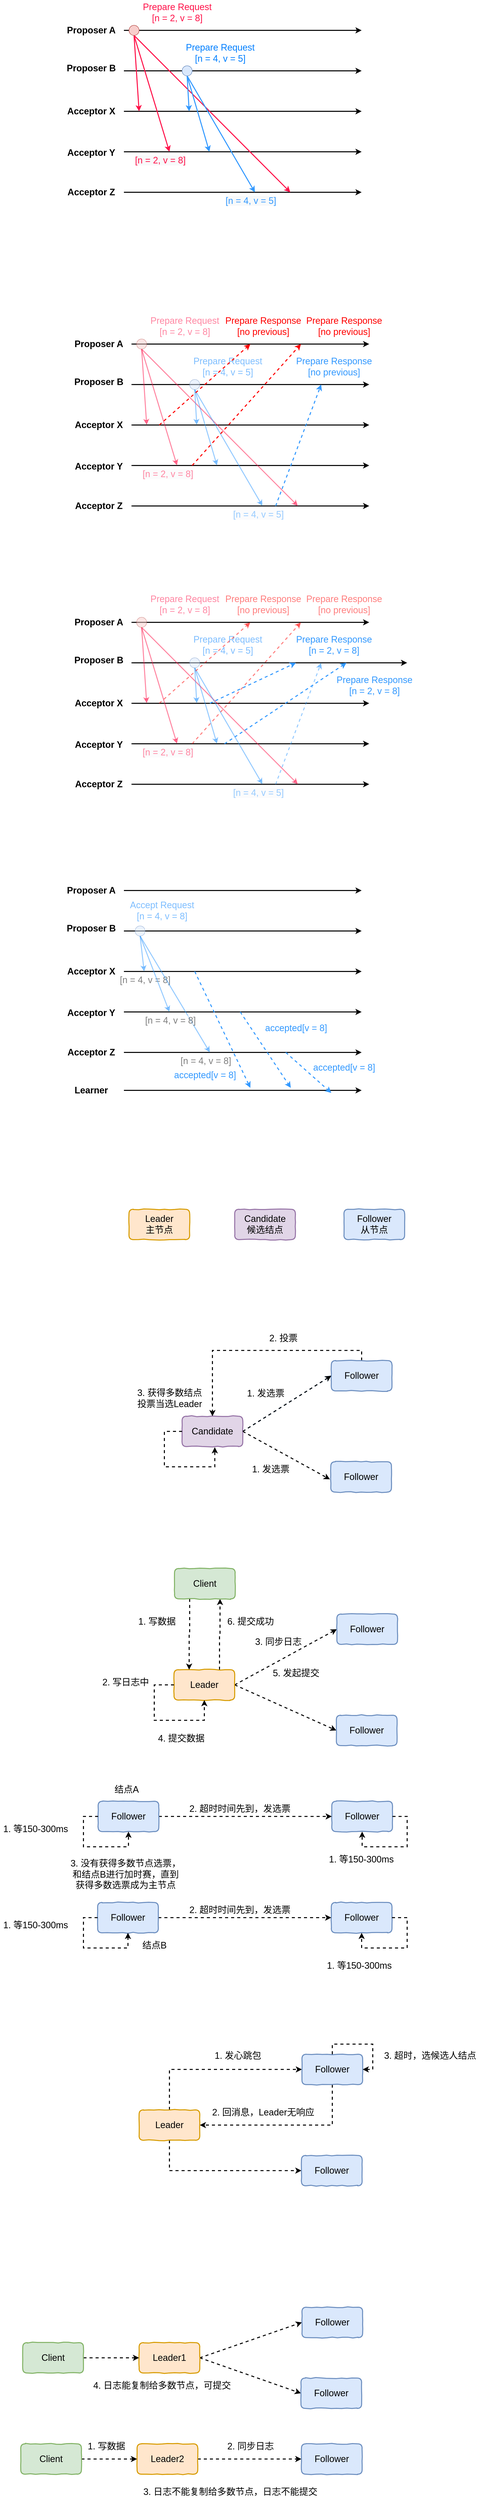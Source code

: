 <mxfile version="13.0.3" type="device"><diagram id="jD6zkDNF2aJiNdBMxsLz" name="一致性算法"><mxGraphModel dx="1822" dy="822" grid="1" gridSize="10" guides="1" tooltips="1" connect="1" arrows="1" fold="1" page="0" pageScale="1" pageWidth="827" pageHeight="1169" math="0" shadow="0"><root><mxCell id="0"/><mxCell id="1" parent="0"/><mxCell id="zZqukmYJTtCbTdd8kugL-83" value="&lt;!--StartFragment--&gt;&lt;span style=&quot;font-family: Helvetica; font-size: 18px; font-style: normal; font-variant-ligatures: normal; font-variant-caps: normal; font-weight: 400; letter-spacing: normal; orphans: 2; text-align: center; text-indent: 0px; text-transform: none; widows: 2; word-spacing: 0px; -webkit-text-stroke-width: 0px; background-color: rgb(255, 255, 255); text-decoration-style: initial; text-decoration-color: initial; float: none; display: inline !important;&quot;&gt;[n = 4, v = 8]&lt;/span&gt;&lt;!--EndFragment--&gt;" style="text;whiteSpace=wrap;html=1;fontSize=18;fontColor=#000000;opacity=50;textOpacity=50;" vertex="1" parent="1"><mxGeometry x="190" y="2140" width="130" height="40" as="geometry"/></mxCell><mxCell id="UbhndiYdimcDdmyO__PA-2" value="" style="endArrow=classic;html=1;strokeWidth=2;" edge="1" parent="1"><mxGeometry width="50" height="50" relative="1" as="geometry"><mxPoint x="200" y="280" as="sourcePoint"/><mxPoint x="670" y="280" as="targetPoint"/></mxGeometry></mxCell><mxCell id="UbhndiYdimcDdmyO__PA-3" value="" style="endArrow=classic;html=1;strokeWidth=2;" edge="1" parent="1"><mxGeometry width="50" height="50" relative="1" as="geometry"><mxPoint x="200" y="360" as="sourcePoint"/><mxPoint x="670" y="360" as="targetPoint"/></mxGeometry></mxCell><mxCell id="UbhndiYdimcDdmyO__PA-4" value="" style="endArrow=classic;html=1;strokeWidth=2;" edge="1" parent="1"><mxGeometry width="50" height="50" relative="1" as="geometry"><mxPoint x="200" y="440" as="sourcePoint"/><mxPoint x="670" y="440" as="targetPoint"/></mxGeometry></mxCell><mxCell id="UbhndiYdimcDdmyO__PA-5" value="" style="endArrow=classic;html=1;strokeWidth=2;" edge="1" parent="1"><mxGeometry width="50" height="50" relative="1" as="geometry"><mxPoint x="200" y="520" as="sourcePoint"/><mxPoint x="670" y="520" as="targetPoint"/></mxGeometry></mxCell><mxCell id="UbhndiYdimcDdmyO__PA-6" value="" style="endArrow=classic;html=1;strokeWidth=2;" edge="1" parent="1"><mxGeometry width="50" height="50" relative="1" as="geometry"><mxPoint x="200" y="600" as="sourcePoint"/><mxPoint x="670" y="600" as="targetPoint"/></mxGeometry></mxCell><mxCell id="UbhndiYdimcDdmyO__PA-7" value="Proposer A" style="text;html=1;align=center;verticalAlign=middle;resizable=0;points=[];autosize=1;fontStyle=1;fontSize=18;" vertex="1" parent="1"><mxGeometry x="80" y="265" width="110" height="30" as="geometry"/></mxCell><mxCell id="UbhndiYdimcDdmyO__PA-8" value="Proposer B" style="text;html=1;align=center;verticalAlign=middle;resizable=0;points=[];autosize=1;fontStyle=1;fontSize=18;" vertex="1" parent="1"><mxGeometry x="80" y="340" width="110" height="30" as="geometry"/></mxCell><mxCell id="UbhndiYdimcDdmyO__PA-9" value="Acceptor X" style="text;html=1;align=center;verticalAlign=middle;resizable=0;points=[];autosize=1;fontStyle=1;fontSize=18;" vertex="1" parent="1"><mxGeometry x="80" y="425" width="110" height="30" as="geometry"/></mxCell><mxCell id="UbhndiYdimcDdmyO__PA-11" value="Acceptor Y" style="text;html=1;align=center;verticalAlign=middle;resizable=0;points=[];autosize=1;fontStyle=1;fontSize=18;" vertex="1" parent="1"><mxGeometry x="80" y="507" width="110" height="30" as="geometry"/></mxCell><mxCell id="UbhndiYdimcDdmyO__PA-12" value="Acceptor Z" style="text;html=1;align=center;verticalAlign=middle;resizable=0;points=[];autosize=1;fontStyle=1;fontSize=18;" vertex="1" parent="1"><mxGeometry x="80" y="585" width="110" height="30" as="geometry"/></mxCell><mxCell id="UbhndiYdimcDdmyO__PA-20" style="rounded=0;orthogonalLoop=1;jettySize=auto;html=1;exitX=0.5;exitY=1;exitDx=0;exitDy=0;strokeWidth=2;fontSize=18;strokeColor=#FF1249;" edge="1" parent="1" source="UbhndiYdimcDdmyO__PA-14"><mxGeometry relative="1" as="geometry"><mxPoint x="230" y="440.0" as="targetPoint"/></mxGeometry></mxCell><mxCell id="UbhndiYdimcDdmyO__PA-21" style="edgeStyle=none;rounded=0;orthogonalLoop=1;jettySize=auto;html=1;exitX=0.5;exitY=1;exitDx=0;exitDy=0;strokeWidth=2;fontSize=18;strokeColor=#FF1249;" edge="1" parent="1" source="UbhndiYdimcDdmyO__PA-14"><mxGeometry relative="1" as="geometry"><mxPoint x="290" y="520" as="targetPoint"/></mxGeometry></mxCell><mxCell id="UbhndiYdimcDdmyO__PA-22" style="edgeStyle=none;rounded=0;orthogonalLoop=1;jettySize=auto;html=1;exitX=0.5;exitY=1;exitDx=0;exitDy=0;strokeWidth=2;fontSize=18;strokeColor=#FF1249;entryX=1;entryY=0;entryDx=0;entryDy=0;" edge="1" parent="1" source="UbhndiYdimcDdmyO__PA-14" target="UbhndiYdimcDdmyO__PA-33"><mxGeometry relative="1" as="geometry"><mxPoint x="580" y="600" as="targetPoint"/></mxGeometry></mxCell><mxCell id="UbhndiYdimcDdmyO__PA-14" value="" style="ellipse;whiteSpace=wrap;html=1;aspect=fixed;fontSize=18;fillColor=#f8cecc;strokeColor=#b85450;" vertex="1" parent="1"><mxGeometry x="210" y="270" width="20" height="20" as="geometry"/></mxCell><mxCell id="UbhndiYdimcDdmyO__PA-26" style="edgeStyle=none;rounded=0;orthogonalLoop=1;jettySize=auto;html=1;exitX=0.5;exitY=1;exitDx=0;exitDy=0;strokeWidth=2;fontSize=18;strokeColor=#3399FF;" edge="1" parent="1" source="UbhndiYdimcDdmyO__PA-16"><mxGeometry relative="1" as="geometry"><mxPoint x="329" y="440.0" as="targetPoint"/></mxGeometry></mxCell><mxCell id="UbhndiYdimcDdmyO__PA-27" style="edgeStyle=none;rounded=0;orthogonalLoop=1;jettySize=auto;html=1;exitX=0.5;exitY=1;exitDx=0;exitDy=0;strokeWidth=2;fontSize=18;strokeColor=#3399FF;" edge="1" parent="1" source="UbhndiYdimcDdmyO__PA-16"><mxGeometry relative="1" as="geometry"><mxPoint x="369" y="520" as="targetPoint"/></mxGeometry></mxCell><mxCell id="UbhndiYdimcDdmyO__PA-31" style="edgeStyle=none;rounded=0;orthogonalLoop=1;jettySize=auto;html=1;exitX=0.5;exitY=1;exitDx=0;exitDy=0;strokeWidth=2;fontSize=18;strokeColor=#3399FF;" edge="1" parent="1" source="UbhndiYdimcDdmyO__PA-16"><mxGeometry relative="1" as="geometry"><mxPoint x="459" y="600" as="targetPoint"/></mxGeometry></mxCell><mxCell id="UbhndiYdimcDdmyO__PA-16" value="" style="ellipse;whiteSpace=wrap;html=1;aspect=fixed;fontSize=18;fillColor=#dae8fc;strokeColor=#6c8ebf;" vertex="1" parent="1"><mxGeometry x="315" y="350" width="20" height="20" as="geometry"/></mxCell><mxCell id="UbhndiYdimcDdmyO__PA-24" value="Prepare Request&lt;br&gt;[n = 2, v = 8]" style="text;html=1;align=center;verticalAlign=middle;resizable=0;points=[];autosize=1;fontSize=18;fontColor=#FF1249;" vertex="1" parent="1"><mxGeometry x="230" y="220" width="150" height="50" as="geometry"/></mxCell><mxCell id="UbhndiYdimcDdmyO__PA-25" value="Prepare Request&lt;br&gt;[n = 4, v = 5]" style="text;html=1;align=center;verticalAlign=middle;resizable=0;points=[];autosize=1;fontSize=18;fontColor=#007FFF;" vertex="1" parent="1"><mxGeometry x="315" y="300" width="150" height="50" as="geometry"/></mxCell><mxCell id="UbhndiYdimcDdmyO__PA-32" value="&lt;!--StartFragment--&gt;&lt;span style=&quot;font-family: Helvetica; font-size: 18px; font-style: normal; font-variant-ligatures: normal; font-variant-caps: normal; font-weight: 400; letter-spacing: normal; orphans: 2; text-align: center; text-indent: 0px; text-transform: none; widows: 2; word-spacing: 0px; -webkit-text-stroke-width: 0px; background-color: rgb(248, 249, 250); text-decoration-style: initial; text-decoration-color: initial; float: none; display: inline !important;&quot;&gt;[n = 2, v = 8]&lt;/span&gt;&lt;!--EndFragment--&gt;" style="text;whiteSpace=wrap;html=1;fontSize=18;fontColor=#FF1249;" vertex="1" parent="1"><mxGeometry x="220" y="520" width="130" height="40" as="geometry"/></mxCell><mxCell id="UbhndiYdimcDdmyO__PA-33" value="&lt;!--StartFragment--&gt;&lt;span style=&quot;font-family: Helvetica; font-size: 18px; font-style: normal; font-variant-ligatures: normal; font-variant-caps: normal; font-weight: 400; letter-spacing: normal; orphans: 2; text-align: center; text-indent: 0px; text-transform: none; widows: 2; word-spacing: 0px; -webkit-text-stroke-width: 0px; background-color: rgb(248, 249, 250); text-decoration-style: initial; text-decoration-color: initial; float: none; display: inline !important;&quot;&gt;[n = 4, v = 5]&lt;/span&gt;&lt;!--EndFragment--&gt;" style="text;whiteSpace=wrap;html=1;fontSize=18;fontColor=#3399FF;" vertex="1" parent="1"><mxGeometry x="399" y="600" width="130" height="40" as="geometry"/></mxCell><mxCell id="zZqukmYJTtCbTdd8kugL-1" value="" style="endArrow=classic;html=1;strokeWidth=2;" edge="1" parent="1"><mxGeometry width="50" height="50" relative="1" as="geometry"><mxPoint x="215" y="900" as="sourcePoint"/><mxPoint x="685" y="900" as="targetPoint"/></mxGeometry></mxCell><mxCell id="zZqukmYJTtCbTdd8kugL-2" value="" style="endArrow=classic;html=1;strokeWidth=2;" edge="1" parent="1"><mxGeometry width="50" height="50" relative="1" as="geometry"><mxPoint x="215" y="980" as="sourcePoint"/><mxPoint x="685" y="980" as="targetPoint"/></mxGeometry></mxCell><mxCell id="zZqukmYJTtCbTdd8kugL-3" value="" style="endArrow=classic;html=1;strokeWidth=2;" edge="1" parent="1"><mxGeometry width="50" height="50" relative="1" as="geometry"><mxPoint x="215" y="1060" as="sourcePoint"/><mxPoint x="685" y="1060" as="targetPoint"/></mxGeometry></mxCell><mxCell id="zZqukmYJTtCbTdd8kugL-4" value="" style="endArrow=classic;html=1;strokeWidth=2;" edge="1" parent="1"><mxGeometry width="50" height="50" relative="1" as="geometry"><mxPoint x="215" y="1140" as="sourcePoint"/><mxPoint x="685" y="1140" as="targetPoint"/></mxGeometry></mxCell><mxCell id="zZqukmYJTtCbTdd8kugL-5" value="" style="endArrow=classic;html=1;strokeWidth=2;" edge="1" parent="1"><mxGeometry width="50" height="50" relative="1" as="geometry"><mxPoint x="215" y="1220" as="sourcePoint"/><mxPoint x="685" y="1220" as="targetPoint"/></mxGeometry></mxCell><mxCell id="zZqukmYJTtCbTdd8kugL-6" value="Proposer A" style="text;html=1;align=center;verticalAlign=middle;resizable=0;points=[];autosize=1;fontStyle=1;fontSize=18;" vertex="1" parent="1"><mxGeometry x="95" y="885" width="110" height="30" as="geometry"/></mxCell><mxCell id="zZqukmYJTtCbTdd8kugL-7" value="Proposer B" style="text;html=1;align=center;verticalAlign=middle;resizable=0;points=[];autosize=1;fontStyle=1;fontSize=18;" vertex="1" parent="1"><mxGeometry x="95" y="960" width="110" height="30" as="geometry"/></mxCell><mxCell id="zZqukmYJTtCbTdd8kugL-8" value="Acceptor X" style="text;html=1;align=center;verticalAlign=middle;resizable=0;points=[];autosize=1;fontStyle=1;fontSize=18;" vertex="1" parent="1"><mxGeometry x="95" y="1045" width="110" height="30" as="geometry"/></mxCell><mxCell id="zZqukmYJTtCbTdd8kugL-9" value="Acceptor Y" style="text;html=1;align=center;verticalAlign=middle;resizable=0;points=[];autosize=1;fontStyle=1;fontSize=18;" vertex="1" parent="1"><mxGeometry x="95" y="1127" width="110" height="30" as="geometry"/></mxCell><mxCell id="zZqukmYJTtCbTdd8kugL-10" value="Acceptor Z" style="text;html=1;align=center;verticalAlign=middle;resizable=0;points=[];autosize=1;fontStyle=1;fontSize=18;" vertex="1" parent="1"><mxGeometry x="95" y="1205" width="110" height="30" as="geometry"/></mxCell><mxCell id="zZqukmYJTtCbTdd8kugL-11" style="rounded=0;orthogonalLoop=1;jettySize=auto;html=1;exitX=0.5;exitY=1;exitDx=0;exitDy=0;strokeWidth=2;fontSize=18;strokeColor=#FF1249;textOpacity=50;opacity=50;" edge="1" parent="1" source="zZqukmYJTtCbTdd8kugL-14"><mxGeometry relative="1" as="geometry"><mxPoint x="245" y="1060" as="targetPoint"/></mxGeometry></mxCell><mxCell id="zZqukmYJTtCbTdd8kugL-12" style="edgeStyle=none;rounded=0;orthogonalLoop=1;jettySize=auto;html=1;exitX=0.5;exitY=1;exitDx=0;exitDy=0;strokeWidth=2;fontSize=18;strokeColor=#FF1249;textOpacity=50;opacity=50;" edge="1" parent="1" source="zZqukmYJTtCbTdd8kugL-14"><mxGeometry relative="1" as="geometry"><mxPoint x="305" y="1140" as="targetPoint"/></mxGeometry></mxCell><mxCell id="zZqukmYJTtCbTdd8kugL-13" style="edgeStyle=none;rounded=0;orthogonalLoop=1;jettySize=auto;html=1;exitX=0.5;exitY=1;exitDx=0;exitDy=0;strokeWidth=2;fontSize=18;strokeColor=#FF1249;entryX=1;entryY=0;entryDx=0;entryDy=0;textOpacity=50;opacity=50;" edge="1" parent="1" source="zZqukmYJTtCbTdd8kugL-14" target="zZqukmYJTtCbTdd8kugL-22"><mxGeometry relative="1" as="geometry"><mxPoint x="595" y="1220" as="targetPoint"/></mxGeometry></mxCell><mxCell id="zZqukmYJTtCbTdd8kugL-14" value="" style="ellipse;whiteSpace=wrap;html=1;aspect=fixed;fontSize=18;fillColor=#f8cecc;strokeColor=#b85450;textOpacity=50;opacity=50;" vertex="1" parent="1"><mxGeometry x="225" y="890" width="20" height="20" as="geometry"/></mxCell><mxCell id="zZqukmYJTtCbTdd8kugL-15" style="edgeStyle=none;rounded=0;orthogonalLoop=1;jettySize=auto;html=1;exitX=0.5;exitY=1;exitDx=0;exitDy=0;strokeWidth=2;fontSize=18;strokeColor=#3399FF;textOpacity=50;opacity=50;" edge="1" parent="1" source="zZqukmYJTtCbTdd8kugL-18"><mxGeometry relative="1" as="geometry"><mxPoint x="344" y="1060" as="targetPoint"/></mxGeometry></mxCell><mxCell id="zZqukmYJTtCbTdd8kugL-16" style="edgeStyle=none;rounded=0;orthogonalLoop=1;jettySize=auto;html=1;exitX=0.5;exitY=1;exitDx=0;exitDy=0;strokeWidth=2;fontSize=18;strokeColor=#3399FF;textOpacity=50;opacity=50;" edge="1" parent="1" source="zZqukmYJTtCbTdd8kugL-18"><mxGeometry relative="1" as="geometry"><mxPoint x="384" y="1140" as="targetPoint"/></mxGeometry></mxCell><mxCell id="zZqukmYJTtCbTdd8kugL-17" style="edgeStyle=none;rounded=0;orthogonalLoop=1;jettySize=auto;html=1;exitX=0.5;exitY=1;exitDx=0;exitDy=0;strokeWidth=2;fontSize=18;strokeColor=#3399FF;textOpacity=50;opacity=50;" edge="1" parent="1" source="zZqukmYJTtCbTdd8kugL-18"><mxGeometry relative="1" as="geometry"><mxPoint x="474" y="1220" as="targetPoint"/></mxGeometry></mxCell><mxCell id="zZqukmYJTtCbTdd8kugL-18" value="" style="ellipse;whiteSpace=wrap;html=1;aspect=fixed;fontSize=18;fillColor=#dae8fc;strokeColor=#6c8ebf;textOpacity=50;opacity=50;" vertex="1" parent="1"><mxGeometry x="330" y="970" width="20" height="20" as="geometry"/></mxCell><mxCell id="zZqukmYJTtCbTdd8kugL-19" value="Prepare Request&lt;br&gt;[n = 2, v = 8]" style="text;html=1;align=center;verticalAlign=middle;resizable=0;points=[];autosize=1;fontSize=18;fontColor=#FF1249;textOpacity=50;opacity=50;" vertex="1" parent="1"><mxGeometry x="245" y="840" width="150" height="50" as="geometry"/></mxCell><mxCell id="zZqukmYJTtCbTdd8kugL-20" value="Prepare Request&lt;br&gt;[n = 4, v = 5]" style="text;html=1;align=center;verticalAlign=middle;resizable=0;points=[];autosize=1;fontSize=18;fontColor=#007FFF;textOpacity=50;opacity=50;" vertex="1" parent="1"><mxGeometry x="330" y="920" width="150" height="50" as="geometry"/></mxCell><mxCell id="zZqukmYJTtCbTdd8kugL-21" value="&lt;!--StartFragment--&gt;&lt;span style=&quot;font-family: Helvetica; font-size: 18px; font-style: normal; font-variant-ligatures: normal; font-variant-caps: normal; font-weight: 400; letter-spacing: normal; orphans: 2; text-align: center; text-indent: 0px; text-transform: none; widows: 2; word-spacing: 0px; -webkit-text-stroke-width: 0px; background-color: rgb(248, 249, 250); text-decoration-style: initial; text-decoration-color: initial; float: none; display: inline !important;&quot;&gt;[n = 2, v = 8]&lt;/span&gt;&lt;!--EndFragment--&gt;" style="text;whiteSpace=wrap;html=1;fontSize=18;fontColor=#FF1249;textOpacity=50;opacity=50;" vertex="1" parent="1"><mxGeometry x="235" y="1140" width="130" height="40" as="geometry"/></mxCell><mxCell id="zZqukmYJTtCbTdd8kugL-22" value="&lt;!--StartFragment--&gt;&lt;span style=&quot;font-family: Helvetica; font-size: 18px; font-style: normal; font-variant-ligatures: normal; font-variant-caps: normal; font-weight: 400; letter-spacing: normal; orphans: 2; text-align: center; text-indent: 0px; text-transform: none; widows: 2; word-spacing: 0px; -webkit-text-stroke-width: 0px; background-color: rgb(248, 249, 250); text-decoration-style: initial; text-decoration-color: initial; float: none; display: inline !important;&quot;&gt;[n = 4, v = 5]&lt;/span&gt;&lt;!--EndFragment--&gt;" style="text;whiteSpace=wrap;html=1;fontSize=18;fontColor=#3399FF;textOpacity=50;opacity=50;" vertex="1" parent="1"><mxGeometry x="414" y="1220" width="130" height="40" as="geometry"/></mxCell><mxCell id="zZqukmYJTtCbTdd8kugL-23" value="" style="endArrow=classic;html=1;dashed=1;strokeColor=#FF0000;strokeWidth=2;fontSize=18;fontColor=#FF0000;" edge="1" parent="1"><mxGeometry width="50" height="50" relative="1" as="geometry"><mxPoint x="270" y="1060" as="sourcePoint"/><mxPoint x="450" y="900" as="targetPoint"/></mxGeometry></mxCell><mxCell id="zZqukmYJTtCbTdd8kugL-24" value="" style="endArrow=classic;html=1;dashed=1;strokeColor=#FF0000;strokeWidth=2;fontSize=18;fontColor=#FF0000;" edge="1" parent="1"><mxGeometry width="50" height="50" relative="1" as="geometry"><mxPoint x="335" y="1140" as="sourcePoint"/><mxPoint x="550" y="900" as="targetPoint"/></mxGeometry></mxCell><mxCell id="zZqukmYJTtCbTdd8kugL-25" value="" style="endArrow=classic;html=1;dashed=1;strokeColor=#3399FF;strokeWidth=2;fontSize=18;fontColor=#FF0000;" edge="1" parent="1"><mxGeometry width="50" height="50" relative="1" as="geometry"><mxPoint x="500" y="1220" as="sourcePoint"/><mxPoint x="590" y="980" as="targetPoint"/></mxGeometry></mxCell><mxCell id="zZqukmYJTtCbTdd8kugL-26" value="Prepare Response&lt;br&gt;[no previous]" style="text;html=1;align=center;verticalAlign=middle;resizable=0;points=[];autosize=1;fontSize=18;fontColor=#FF0000;" vertex="1" parent="1"><mxGeometry x="390" y="840" width="170" height="50" as="geometry"/></mxCell><mxCell id="zZqukmYJTtCbTdd8kugL-27" value="Prepare Response&lt;br&gt;[no previous]" style="text;html=1;align=center;verticalAlign=middle;resizable=0;points=[];autosize=1;fontSize=18;fontColor=#FF0000;" vertex="1" parent="1"><mxGeometry x="550" y="840" width="170" height="50" as="geometry"/></mxCell><mxCell id="zZqukmYJTtCbTdd8kugL-28" value="Prepare Response&lt;br&gt;[no previous]" style="text;html=1;align=center;verticalAlign=middle;resizable=0;points=[];autosize=1;fontSize=18;fontColor=#3399FF;" vertex="1" parent="1"><mxGeometry x="530" y="920" width="170" height="50" as="geometry"/></mxCell><mxCell id="zZqukmYJTtCbTdd8kugL-29" value="" style="endArrow=classic;html=1;strokeWidth=2;" edge="1" parent="1"><mxGeometry width="50" height="50" relative="1" as="geometry"><mxPoint x="215" y="1450" as="sourcePoint"/><mxPoint x="685" y="1450" as="targetPoint"/></mxGeometry></mxCell><mxCell id="zZqukmYJTtCbTdd8kugL-30" value="" style="endArrow=classic;html=1;strokeWidth=2;" edge="1" parent="1"><mxGeometry width="50" height="50" relative="1" as="geometry"><mxPoint x="215" y="1530" as="sourcePoint"/><mxPoint x="760" y="1530" as="targetPoint"/></mxGeometry></mxCell><mxCell id="zZqukmYJTtCbTdd8kugL-31" value="" style="endArrow=classic;html=1;strokeWidth=2;" edge="1" parent="1"><mxGeometry width="50" height="50" relative="1" as="geometry"><mxPoint x="215" y="1610" as="sourcePoint"/><mxPoint x="685" y="1610" as="targetPoint"/></mxGeometry></mxCell><mxCell id="zZqukmYJTtCbTdd8kugL-32" value="" style="endArrow=classic;html=1;strokeWidth=2;" edge="1" parent="1"><mxGeometry width="50" height="50" relative="1" as="geometry"><mxPoint x="215" y="1690" as="sourcePoint"/><mxPoint x="685" y="1690" as="targetPoint"/></mxGeometry></mxCell><mxCell id="zZqukmYJTtCbTdd8kugL-33" value="" style="endArrow=classic;html=1;strokeWidth=2;" edge="1" parent="1"><mxGeometry width="50" height="50" relative="1" as="geometry"><mxPoint x="215" y="1770" as="sourcePoint"/><mxPoint x="685" y="1770" as="targetPoint"/></mxGeometry></mxCell><mxCell id="zZqukmYJTtCbTdd8kugL-34" value="Proposer A" style="text;html=1;align=center;verticalAlign=middle;resizable=0;points=[];autosize=1;fontStyle=1;fontSize=18;" vertex="1" parent="1"><mxGeometry x="95" y="1435" width="110" height="30" as="geometry"/></mxCell><mxCell id="zZqukmYJTtCbTdd8kugL-35" value="Proposer B" style="text;html=1;align=center;verticalAlign=middle;resizable=0;points=[];autosize=1;fontStyle=1;fontSize=18;" vertex="1" parent="1"><mxGeometry x="95" y="1510" width="110" height="30" as="geometry"/></mxCell><mxCell id="zZqukmYJTtCbTdd8kugL-36" value="Acceptor X" style="text;html=1;align=center;verticalAlign=middle;resizable=0;points=[];autosize=1;fontStyle=1;fontSize=18;" vertex="1" parent="1"><mxGeometry x="95" y="1595" width="110" height="30" as="geometry"/></mxCell><mxCell id="zZqukmYJTtCbTdd8kugL-37" value="Acceptor Y" style="text;html=1;align=center;verticalAlign=middle;resizable=0;points=[];autosize=1;fontStyle=1;fontSize=18;" vertex="1" parent="1"><mxGeometry x="95" y="1677" width="110" height="30" as="geometry"/></mxCell><mxCell id="zZqukmYJTtCbTdd8kugL-38" value="Acceptor Z" style="text;html=1;align=center;verticalAlign=middle;resizable=0;points=[];autosize=1;fontStyle=1;fontSize=18;" vertex="1" parent="1"><mxGeometry x="95" y="1755" width="110" height="30" as="geometry"/></mxCell><mxCell id="zZqukmYJTtCbTdd8kugL-39" style="rounded=0;orthogonalLoop=1;jettySize=auto;html=1;exitX=0.5;exitY=1;exitDx=0;exitDy=0;strokeWidth=2;fontSize=18;strokeColor=#FF1249;textOpacity=50;opacity=50;" edge="1" parent="1" source="zZqukmYJTtCbTdd8kugL-42"><mxGeometry relative="1" as="geometry"><mxPoint x="245" y="1610" as="targetPoint"/></mxGeometry></mxCell><mxCell id="zZqukmYJTtCbTdd8kugL-40" style="edgeStyle=none;rounded=0;orthogonalLoop=1;jettySize=auto;html=1;exitX=0.5;exitY=1;exitDx=0;exitDy=0;strokeWidth=2;fontSize=18;strokeColor=#FF1249;textOpacity=50;opacity=50;" edge="1" parent="1" source="zZqukmYJTtCbTdd8kugL-42"><mxGeometry relative="1" as="geometry"><mxPoint x="305" y="1690" as="targetPoint"/></mxGeometry></mxCell><mxCell id="zZqukmYJTtCbTdd8kugL-41" style="edgeStyle=none;rounded=0;orthogonalLoop=1;jettySize=auto;html=1;exitX=0.5;exitY=1;exitDx=0;exitDy=0;strokeWidth=2;fontSize=18;strokeColor=#FF1249;entryX=1;entryY=0;entryDx=0;entryDy=0;textOpacity=50;opacity=50;" edge="1" parent="1" source="zZqukmYJTtCbTdd8kugL-42" target="zZqukmYJTtCbTdd8kugL-50"><mxGeometry relative="1" as="geometry"><mxPoint x="595" y="1770" as="targetPoint"/></mxGeometry></mxCell><mxCell id="zZqukmYJTtCbTdd8kugL-42" value="" style="ellipse;whiteSpace=wrap;html=1;aspect=fixed;fontSize=18;fillColor=#f8cecc;strokeColor=#b85450;textOpacity=50;opacity=50;" vertex="1" parent="1"><mxGeometry x="225" y="1440" width="20" height="20" as="geometry"/></mxCell><mxCell id="zZqukmYJTtCbTdd8kugL-43" style="edgeStyle=none;rounded=0;orthogonalLoop=1;jettySize=auto;html=1;exitX=0.5;exitY=1;exitDx=0;exitDy=0;strokeWidth=2;fontSize=18;strokeColor=#3399FF;textOpacity=50;opacity=50;" edge="1" parent="1" source="zZqukmYJTtCbTdd8kugL-46"><mxGeometry relative="1" as="geometry"><mxPoint x="344" y="1610" as="targetPoint"/></mxGeometry></mxCell><mxCell id="zZqukmYJTtCbTdd8kugL-44" style="edgeStyle=none;rounded=0;orthogonalLoop=1;jettySize=auto;html=1;exitX=0.5;exitY=1;exitDx=0;exitDy=0;strokeWidth=2;fontSize=18;strokeColor=#3399FF;textOpacity=50;opacity=50;" edge="1" parent="1" source="zZqukmYJTtCbTdd8kugL-46"><mxGeometry relative="1" as="geometry"><mxPoint x="384" y="1690" as="targetPoint"/></mxGeometry></mxCell><mxCell id="zZqukmYJTtCbTdd8kugL-45" style="edgeStyle=none;rounded=0;orthogonalLoop=1;jettySize=auto;html=1;exitX=0.5;exitY=1;exitDx=0;exitDy=0;strokeWidth=2;fontSize=18;strokeColor=#3399FF;textOpacity=50;opacity=50;" edge="1" parent="1" source="zZqukmYJTtCbTdd8kugL-46"><mxGeometry relative="1" as="geometry"><mxPoint x="474" y="1770" as="targetPoint"/></mxGeometry></mxCell><mxCell id="zZqukmYJTtCbTdd8kugL-46" value="" style="ellipse;whiteSpace=wrap;html=1;aspect=fixed;fontSize=18;fillColor=#dae8fc;strokeColor=#6c8ebf;textOpacity=50;opacity=50;" vertex="1" parent="1"><mxGeometry x="330" y="1520" width="20" height="20" as="geometry"/></mxCell><mxCell id="zZqukmYJTtCbTdd8kugL-47" value="Prepare Request&lt;br&gt;[n = 2, v = 8]" style="text;html=1;align=center;verticalAlign=middle;resizable=0;points=[];autosize=1;fontSize=18;fontColor=#FF1249;textOpacity=50;opacity=50;" vertex="1" parent="1"><mxGeometry x="245" y="1390" width="150" height="50" as="geometry"/></mxCell><mxCell id="zZqukmYJTtCbTdd8kugL-48" value="Prepare Request&lt;br&gt;[n = 4, v = 5]" style="text;html=1;align=center;verticalAlign=middle;resizable=0;points=[];autosize=1;fontSize=18;fontColor=#007FFF;textOpacity=50;opacity=50;" vertex="1" parent="1"><mxGeometry x="330" y="1470" width="150" height="50" as="geometry"/></mxCell><mxCell id="zZqukmYJTtCbTdd8kugL-49" value="&lt;!--StartFragment--&gt;&lt;span style=&quot;font-family: Helvetica; font-size: 18px; font-style: normal; font-variant-ligatures: normal; font-variant-caps: normal; font-weight: 400; letter-spacing: normal; orphans: 2; text-align: center; text-indent: 0px; text-transform: none; widows: 2; word-spacing: 0px; -webkit-text-stroke-width: 0px; background-color: rgb(248, 249, 250); text-decoration-style: initial; text-decoration-color: initial; float: none; display: inline !important;&quot;&gt;[n = 2, v = 8]&lt;/span&gt;&lt;!--EndFragment--&gt;" style="text;whiteSpace=wrap;html=1;fontSize=18;fontColor=#FF1249;textOpacity=50;opacity=50;" vertex="1" parent="1"><mxGeometry x="235" y="1690" width="130" height="40" as="geometry"/></mxCell><mxCell id="zZqukmYJTtCbTdd8kugL-50" value="&lt;!--StartFragment--&gt;&lt;span style=&quot;font-family: Helvetica; font-size: 18px; font-style: normal; font-variant-ligatures: normal; font-variant-caps: normal; font-weight: 400; letter-spacing: normal; orphans: 2; text-align: center; text-indent: 0px; text-transform: none; widows: 2; word-spacing: 0px; -webkit-text-stroke-width: 0px; background-color: rgb(248, 249, 250); text-decoration-style: initial; text-decoration-color: initial; float: none; display: inline !important;&quot;&gt;[n = 4, v = 5]&lt;/span&gt;&lt;!--EndFragment--&gt;" style="text;whiteSpace=wrap;html=1;fontSize=18;fontColor=#3399FF;textOpacity=50;opacity=50;" vertex="1" parent="1"><mxGeometry x="414" y="1770" width="130" height="40" as="geometry"/></mxCell><mxCell id="zZqukmYJTtCbTdd8kugL-51" value="" style="endArrow=classic;html=1;dashed=1;strokeColor=#FF0000;strokeWidth=2;fontSize=18;fontColor=#FF0000;textOpacity=50;opacity=50;" edge="1" parent="1"><mxGeometry width="50" height="50" relative="1" as="geometry"><mxPoint x="270" y="1610" as="sourcePoint"/><mxPoint x="450" y="1450" as="targetPoint"/></mxGeometry></mxCell><mxCell id="zZqukmYJTtCbTdd8kugL-52" value="" style="endArrow=classic;html=1;dashed=1;strokeColor=#FF0000;strokeWidth=2;fontSize=18;fontColor=#FF0000;textOpacity=50;opacity=50;" edge="1" parent="1"><mxGeometry width="50" height="50" relative="1" as="geometry"><mxPoint x="335" y="1690" as="sourcePoint"/><mxPoint x="550" y="1450" as="targetPoint"/></mxGeometry></mxCell><mxCell id="zZqukmYJTtCbTdd8kugL-53" value="" style="endArrow=classic;html=1;dashed=1;strokeColor=#3399FF;strokeWidth=2;fontSize=18;fontColor=#FF0000;textOpacity=50;opacity=50;" edge="1" parent="1"><mxGeometry width="50" height="50" relative="1" as="geometry"><mxPoint x="500" y="1770" as="sourcePoint"/><mxPoint x="590" y="1530" as="targetPoint"/></mxGeometry></mxCell><mxCell id="zZqukmYJTtCbTdd8kugL-54" value="Prepare Response&lt;br&gt;[no previous]" style="text;html=1;align=center;verticalAlign=middle;resizable=0;points=[];autosize=1;fontSize=18;fontColor=#FF0000;textOpacity=50;" vertex="1" parent="1"><mxGeometry x="390" y="1390" width="170" height="50" as="geometry"/></mxCell><mxCell id="zZqukmYJTtCbTdd8kugL-55" value="Prepare Response&lt;br&gt;[no previous]" style="text;html=1;align=center;verticalAlign=middle;resizable=0;points=[];autosize=1;fontSize=18;fontColor=#FF0000;textOpacity=50;" vertex="1" parent="1"><mxGeometry x="550" y="1390" width="170" height="50" as="geometry"/></mxCell><mxCell id="zZqukmYJTtCbTdd8kugL-56" value="Prepare Response&lt;br&gt;&lt;span&gt;[n = 2, v = 8]&lt;/span&gt;" style="text;html=1;align=center;verticalAlign=middle;resizable=0;points=[];autosize=1;fontSize=18;fontColor=#3399FF;" vertex="1" parent="1"><mxGeometry x="530" y="1470" width="170" height="50" as="geometry"/></mxCell><mxCell id="zZqukmYJTtCbTdd8kugL-57" value="" style="endArrow=classic;html=1;dashed=1;strokeColor=#3399FF;strokeWidth=2;fontSize=18;fontColor=#3399FF;" edge="1" parent="1"><mxGeometry width="50" height="50" relative="1" as="geometry"><mxPoint x="370" y="1610" as="sourcePoint"/><mxPoint x="540" y="1530" as="targetPoint"/></mxGeometry></mxCell><mxCell id="zZqukmYJTtCbTdd8kugL-58" value="" style="endArrow=classic;html=1;dashed=1;strokeColor=#3399FF;strokeWidth=2;fontSize=18;fontColor=#3399FF;" edge="1" parent="1"><mxGeometry width="50" height="50" relative="1" as="geometry"><mxPoint x="399" y="1690" as="sourcePoint"/><mxPoint x="640" y="1530" as="targetPoint"/></mxGeometry></mxCell><mxCell id="zZqukmYJTtCbTdd8kugL-59" value="Prepare Response&lt;br&gt;&lt;span&gt;[n = 2, v = 8]&lt;/span&gt;" style="text;html=1;align=center;verticalAlign=middle;resizable=0;points=[];autosize=1;fontSize=18;fontColor=#3399FF;" vertex="1" parent="1"><mxGeometry x="610" y="1550" width="170" height="50" as="geometry"/></mxCell><mxCell id="zZqukmYJTtCbTdd8kugL-61" value="" style="endArrow=classic;html=1;strokeWidth=2;" edge="1" parent="1"><mxGeometry width="50" height="50" relative="1" as="geometry"><mxPoint x="200" y="1980" as="sourcePoint"/><mxPoint x="670" y="1980" as="targetPoint"/></mxGeometry></mxCell><mxCell id="zZqukmYJTtCbTdd8kugL-62" value="" style="endArrow=classic;html=1;strokeWidth=2;" edge="1" parent="1"><mxGeometry width="50" height="50" relative="1" as="geometry"><mxPoint x="200" y="2060" as="sourcePoint"/><mxPoint x="670" y="2060" as="targetPoint"/></mxGeometry></mxCell><mxCell id="zZqukmYJTtCbTdd8kugL-63" value="" style="endArrow=classic;html=1;strokeWidth=2;" edge="1" parent="1"><mxGeometry width="50" height="50" relative="1" as="geometry"><mxPoint x="200" y="2140" as="sourcePoint"/><mxPoint x="670" y="2140" as="targetPoint"/></mxGeometry></mxCell><mxCell id="zZqukmYJTtCbTdd8kugL-64" value="" style="endArrow=classic;html=1;strokeWidth=2;" edge="1" parent="1"><mxGeometry width="50" height="50" relative="1" as="geometry"><mxPoint x="200" y="2220" as="sourcePoint"/><mxPoint x="670" y="2220" as="targetPoint"/></mxGeometry></mxCell><mxCell id="zZqukmYJTtCbTdd8kugL-65" value="" style="endArrow=classic;html=1;strokeWidth=2;" edge="1" parent="1"><mxGeometry width="50" height="50" relative="1" as="geometry"><mxPoint x="200" y="2300" as="sourcePoint"/><mxPoint x="670" y="2300" as="targetPoint"/></mxGeometry></mxCell><mxCell id="zZqukmYJTtCbTdd8kugL-66" value="Proposer A" style="text;html=1;align=center;verticalAlign=middle;resizable=0;points=[];autosize=1;fontStyle=1;fontSize=18;" vertex="1" parent="1"><mxGeometry x="80" y="1965" width="110" height="30" as="geometry"/></mxCell><mxCell id="zZqukmYJTtCbTdd8kugL-67" value="Proposer B" style="text;html=1;align=center;verticalAlign=middle;resizable=0;points=[];autosize=1;fontStyle=1;fontSize=18;" vertex="1" parent="1"><mxGeometry x="80" y="2040" width="110" height="30" as="geometry"/></mxCell><mxCell id="zZqukmYJTtCbTdd8kugL-68" value="Acceptor X" style="text;html=1;align=center;verticalAlign=middle;resizable=0;points=[];autosize=1;fontStyle=1;fontSize=18;" vertex="1" parent="1"><mxGeometry x="80" y="2125" width="110" height="30" as="geometry"/></mxCell><mxCell id="zZqukmYJTtCbTdd8kugL-69" value="Acceptor Y" style="text;html=1;align=center;verticalAlign=middle;resizable=0;points=[];autosize=1;fontStyle=1;fontSize=18;" vertex="1" parent="1"><mxGeometry x="80" y="2207" width="110" height="30" as="geometry"/></mxCell><mxCell id="zZqukmYJTtCbTdd8kugL-70" value="Acceptor Z" style="text;html=1;align=center;verticalAlign=middle;resizable=0;points=[];autosize=1;fontStyle=1;fontSize=18;" vertex="1" parent="1"><mxGeometry x="80" y="2285" width="110" height="30" as="geometry"/></mxCell><mxCell id="zZqukmYJTtCbTdd8kugL-75" style="edgeStyle=none;rounded=0;orthogonalLoop=1;jettySize=auto;html=1;exitX=0.5;exitY=1;exitDx=0;exitDy=0;strokeWidth=2;fontSize=18;strokeColor=#3399FF;opacity=50;textOpacity=50;" edge="1" parent="1" source="zZqukmYJTtCbTdd8kugL-78"><mxGeometry relative="1" as="geometry"><mxPoint x="240" y="2140" as="targetPoint"/></mxGeometry></mxCell><mxCell id="zZqukmYJTtCbTdd8kugL-76" style="edgeStyle=none;rounded=0;orthogonalLoop=1;jettySize=auto;html=1;exitX=0.5;exitY=1;exitDx=0;exitDy=0;strokeWidth=2;fontSize=18;strokeColor=#3399FF;opacity=50;textOpacity=50;" edge="1" parent="1" source="zZqukmYJTtCbTdd8kugL-78"><mxGeometry relative="1" as="geometry"><mxPoint x="290" y="2220" as="targetPoint"/></mxGeometry></mxCell><mxCell id="zZqukmYJTtCbTdd8kugL-77" style="edgeStyle=none;rounded=0;orthogonalLoop=1;jettySize=auto;html=1;exitX=0.5;exitY=1;exitDx=0;exitDy=0;strokeWidth=2;fontSize=18;strokeColor=#3399FF;opacity=50;textOpacity=50;" edge="1" parent="1" source="zZqukmYJTtCbTdd8kugL-78"><mxGeometry relative="1" as="geometry"><mxPoint x="370" y="2300" as="targetPoint"/></mxGeometry></mxCell><mxCell id="zZqukmYJTtCbTdd8kugL-78" value="" style="ellipse;whiteSpace=wrap;html=1;aspect=fixed;fontSize=18;fillColor=#dae8fc;strokeColor=#6c8ebf;opacity=50;textOpacity=50;" vertex="1" parent="1"><mxGeometry x="222" y="2050" width="20" height="20" as="geometry"/></mxCell><mxCell id="zZqukmYJTtCbTdd8kugL-80" value="Accept Request&lt;br&gt;[n = 4, v = 8]" style="text;html=1;align=center;verticalAlign=middle;resizable=0;points=[];autosize=1;fontSize=18;fontColor=#007FFF;opacity=50;textOpacity=50;" vertex="1" parent="1"><mxGeometry x="205" y="1995" width="140" height="50" as="geometry"/></mxCell><mxCell id="zZqukmYJTtCbTdd8kugL-84" value="&lt;!--StartFragment--&gt;&lt;span style=&quot;font-family: Helvetica; font-size: 18px; font-style: normal; font-variant-ligatures: normal; font-variant-caps: normal; font-weight: 400; letter-spacing: normal; orphans: 2; text-align: center; text-indent: 0px; text-transform: none; widows: 2; word-spacing: 0px; -webkit-text-stroke-width: 0px; background-color: rgb(255, 255, 255); text-decoration-style: initial; text-decoration-color: initial; float: none; display: inline !important;&quot;&gt;[n = 4, v = 8]&lt;/span&gt;&lt;!--EndFragment--&gt;" style="text;whiteSpace=wrap;html=1;fontSize=18;fontColor=#000000;opacity=50;textOpacity=50;" vertex="1" parent="1"><mxGeometry x="240" y="2220" width="130" height="40" as="geometry"/></mxCell><mxCell id="zZqukmYJTtCbTdd8kugL-85" value="&lt;!--StartFragment--&gt;&lt;span style=&quot;font-family: Helvetica; font-size: 18px; font-style: normal; font-variant-ligatures: normal; font-variant-caps: normal; font-weight: 400; letter-spacing: normal; orphans: 2; text-align: center; text-indent: 0px; text-transform: none; widows: 2; word-spacing: 0px; -webkit-text-stroke-width: 0px; background-color: rgb(255, 255, 255); text-decoration-style: initial; text-decoration-color: initial; float: none; display: inline !important;&quot;&gt;[n = 4, v = 8]&lt;/span&gt;&lt;!--EndFragment--&gt;" style="text;whiteSpace=wrap;html=1;fontSize=18;fontColor=#000000;opacity=50;textOpacity=50;" vertex="1" parent="1"><mxGeometry x="310" y="2300" width="130" height="40" as="geometry"/></mxCell><mxCell id="zZqukmYJTtCbTdd8kugL-89" value="" style="endArrow=classic;html=1;strokeWidth=2;" edge="1" parent="1"><mxGeometry width="50" height="50" relative="1" as="geometry"><mxPoint x="200" y="2375" as="sourcePoint"/><mxPoint x="670" y="2375" as="targetPoint"/></mxGeometry></mxCell><mxCell id="zZqukmYJTtCbTdd8kugL-90" value="Learner" style="text;html=1;align=center;verticalAlign=middle;resizable=0;points=[];autosize=1;fontStyle=1;fontSize=18;" vertex="1" parent="1"><mxGeometry x="95" y="2360" width="80" height="30" as="geometry"/></mxCell><mxCell id="zZqukmYJTtCbTdd8kugL-91" value="" style="endArrow=classic;html=1;dashed=1;strokeColor=#3399FF;strokeWidth=2;fontSize=18;fontColor=#999999;" edge="1" parent="1"><mxGeometry width="50" height="50" relative="1" as="geometry"><mxPoint x="340" y="2140" as="sourcePoint"/><mxPoint x="450" y="2370" as="targetPoint"/></mxGeometry></mxCell><mxCell id="zZqukmYJTtCbTdd8kugL-92" value="" style="endArrow=classic;html=1;dashed=1;strokeColor=#3399FF;strokeWidth=2;fontSize=18;fontColor=#999999;" edge="1" parent="1"><mxGeometry width="50" height="50" relative="1" as="geometry"><mxPoint x="430" y="2220" as="sourcePoint"/><mxPoint x="530" y="2370" as="targetPoint"/></mxGeometry></mxCell><mxCell id="zZqukmYJTtCbTdd8kugL-93" value="" style="endArrow=classic;html=1;dashed=1;strokeColor=#3399FF;strokeWidth=2;fontSize=18;fontColor=#999999;" edge="1" parent="1"><mxGeometry width="50" height="50" relative="1" as="geometry"><mxPoint x="520" y="2300" as="sourcePoint"/><mxPoint x="610" y="2380" as="targetPoint"/></mxGeometry></mxCell><mxCell id="zZqukmYJTtCbTdd8kugL-94" value="accepted[v = 8]" style="text;html=1;align=center;verticalAlign=middle;resizable=0;points=[];autosize=1;fontSize=18;fontColor=#3399FF;" vertex="1" parent="1"><mxGeometry x="470" y="2237" width="140" height="30" as="geometry"/></mxCell><mxCell id="zZqukmYJTtCbTdd8kugL-95" value="accepted[v = 8]" style="text;html=1;align=center;verticalAlign=middle;resizable=0;points=[];autosize=1;fontSize=18;fontColor=#3399FF;" vertex="1" parent="1"><mxGeometry x="565" y="2315" width="140" height="30" as="geometry"/></mxCell><mxCell id="zZqukmYJTtCbTdd8kugL-96" value="accepted[v = 8]" style="text;html=1;align=center;verticalAlign=middle;resizable=0;points=[];autosize=1;fontSize=18;fontColor=#3399FF;" vertex="1" parent="1"><mxGeometry x="290" y="2330" width="140" height="30" as="geometry"/></mxCell><mxCell id="zZqukmYJTtCbTdd8kugL-97" value="Leader&lt;br&gt;主节点" style="rounded=1;whiteSpace=wrap;html=1;fontSize=18;strokeWidth=2;shadow=0;comic=1;fillColor=#ffe6cc;strokeColor=#d79b00;" vertex="1" parent="1"><mxGeometry x="210" y="2610" width="120" height="60" as="geometry"/></mxCell><mxCell id="zZqukmYJTtCbTdd8kugL-98" value="Candidate&lt;br&gt;候选结点" style="rounded=1;whiteSpace=wrap;html=1;fontSize=18;strokeWidth=2;shadow=0;comic=1;fillColor=#e1d5e7;strokeColor=#9673a6;" vertex="1" parent="1"><mxGeometry x="419" y="2610" width="120" height="60" as="geometry"/></mxCell><mxCell id="zZqukmYJTtCbTdd8kugL-99" value="Follower&lt;br&gt;从节点" style="rounded=1;whiteSpace=wrap;html=1;fontSize=18;strokeWidth=2;shadow=0;comic=1;fillColor=#dae8fc;strokeColor=#6c8ebf;" vertex="1" parent="1"><mxGeometry x="635" y="2610" width="120" height="60" as="geometry"/></mxCell><mxCell id="zZqukmYJTtCbTdd8kugL-103" style="edgeStyle=none;rounded=0;orthogonalLoop=1;jettySize=auto;html=1;exitX=1;exitY=0.5;exitDx=0;exitDy=0;entryX=0;entryY=0.5;entryDx=0;entryDy=0;dashed=1;strokeColor=#3399FF;strokeWidth=2;fontSize=18;fontColor=#3399FF;" edge="1" parent="1" source="zZqukmYJTtCbTdd8kugL-100" target="zZqukmYJTtCbTdd8kugL-101"><mxGeometry relative="1" as="geometry"/></mxCell><mxCell id="zZqukmYJTtCbTdd8kugL-104" style="edgeStyle=none;rounded=0;orthogonalLoop=1;jettySize=auto;html=1;exitX=1;exitY=0.5;exitDx=0;exitDy=0;entryX=-0.014;entryY=0.579;entryDx=0;entryDy=0;entryPerimeter=0;dashed=1;strokeColor=#000000;strokeWidth=2;fontSize=18;fontColor=#3399FF;" edge="1" parent="1" source="zZqukmYJTtCbTdd8kugL-100" target="zZqukmYJTtCbTdd8kugL-102"><mxGeometry relative="1" as="geometry"/></mxCell><mxCell id="zZqukmYJTtCbTdd8kugL-100" value="Candidate" style="rounded=1;whiteSpace=wrap;html=1;fontSize=18;strokeWidth=2;shadow=0;comic=1;fillColor=#e1d5e7;strokeColor=#9673a6;" vertex="1" parent="1"><mxGeometry x="315" y="3019" width="120" height="60" as="geometry"/></mxCell><mxCell id="zZqukmYJTtCbTdd8kugL-107" style="edgeStyle=orthogonalEdgeStyle;rounded=0;orthogonalLoop=1;jettySize=auto;html=1;exitX=0.5;exitY=0;exitDx=0;exitDy=0;entryX=0.5;entryY=0;entryDx=0;entryDy=0;dashed=1;strokeColor=#000000;strokeWidth=2;fontSize=18;fontColor=#000000;" edge="1" parent="1" source="zZqukmYJTtCbTdd8kugL-101" target="zZqukmYJTtCbTdd8kugL-100"><mxGeometry relative="1" as="geometry"/></mxCell><mxCell id="zZqukmYJTtCbTdd8kugL-101" value="Follower" style="rounded=1;whiteSpace=wrap;html=1;fontSize=18;strokeWidth=2;shadow=0;comic=1;fillColor=#dae8fc;strokeColor=#6c8ebf;" vertex="1" parent="1"><mxGeometry x="610" y="2909" width="120" height="60" as="geometry"/></mxCell><mxCell id="zZqukmYJTtCbTdd8kugL-102" value="Follower" style="rounded=1;whiteSpace=wrap;html=1;fontSize=18;strokeWidth=2;shadow=0;comic=1;fillColor=#dae8fc;strokeColor=#6c8ebf;" vertex="1" parent="1"><mxGeometry x="609" y="3109" width="120" height="60" as="geometry"/></mxCell><mxCell id="zZqukmYJTtCbTdd8kugL-105" value="1. 发选票" style="text;html=1;align=center;verticalAlign=middle;resizable=0;points=[];autosize=1;fontSize=18;fontColor=#000000;" vertex="1" parent="1"><mxGeometry x="435" y="2959" width="90" height="30" as="geometry"/></mxCell><mxCell id="zZqukmYJTtCbTdd8kugL-106" value="1. 发选票" style="text;html=1;align=center;verticalAlign=middle;resizable=0;points=[];autosize=1;fontSize=18;fontColor=#000000;" vertex="1" parent="1"><mxGeometry x="445" y="3109" width="90" height="30" as="geometry"/></mxCell><mxCell id="zZqukmYJTtCbTdd8kugL-109" style="edgeStyle=none;rounded=0;orthogonalLoop=1;jettySize=auto;html=1;exitX=1;exitY=0.5;exitDx=0;exitDy=0;entryX=0;entryY=0.5;entryDx=0;entryDy=0;dashed=1;strokeColor=#000000;strokeWidth=2;fontSize=18;fontColor=#000000;" edge="1" parent="1"><mxGeometry relative="1" as="geometry"><mxPoint x="435" y="3049" as="sourcePoint"/><mxPoint x="610" y="2939" as="targetPoint"/></mxGeometry></mxCell><mxCell id="zZqukmYJTtCbTdd8kugL-110" value="2. 投票" style="text;html=1;align=center;verticalAlign=middle;resizable=0;points=[];autosize=1;fontSize=18;fontColor=#000000;" vertex="1" parent="1"><mxGeometry x="480" y="2850" width="70" height="30" as="geometry"/></mxCell><mxCell id="zZqukmYJTtCbTdd8kugL-111" style="edgeStyle=orthogonalEdgeStyle;rounded=0;orthogonalLoop=1;jettySize=auto;html=1;exitX=0;exitY=0.5;exitDx=0;exitDy=0;entryX=0.539;entryY=1.021;entryDx=0;entryDy=0;entryPerimeter=0;dashed=1;strokeColor=#000000;strokeWidth=2;fontSize=18;fontColor=#000000;" edge="1" parent="1" source="zZqukmYJTtCbTdd8kugL-100" target="zZqukmYJTtCbTdd8kugL-100"><mxGeometry relative="1" as="geometry"><Array as="points"><mxPoint x="280" y="3049"/><mxPoint x="280" y="3119"/><mxPoint x="380" y="3119"/></Array></mxGeometry></mxCell><mxCell id="zZqukmYJTtCbTdd8kugL-112" value="3. 获得多数结点&lt;br&gt;投票当选Leader" style="text;html=1;align=center;verticalAlign=middle;resizable=0;points=[];autosize=1;fontSize=18;fontColor=#000000;" vertex="1" parent="1"><mxGeometry x="220" y="2959" width="140" height="50" as="geometry"/></mxCell><mxCell id="zZqukmYJTtCbTdd8kugL-116" style="edgeStyle=orthogonalEdgeStyle;rounded=0;orthogonalLoop=1;jettySize=auto;html=1;exitX=0.75;exitY=0;exitDx=0;exitDy=0;entryX=0.75;entryY=1;entryDx=0;entryDy=0;dashed=1;strokeColor=#000000;strokeWidth=2;fontSize=18;fontColor=#000000;" edge="1" parent="1" source="zZqukmYJTtCbTdd8kugL-113" target="zZqukmYJTtCbTdd8kugL-114"><mxGeometry relative="1" as="geometry"/></mxCell><mxCell id="zZqukmYJTtCbTdd8kugL-120" style="rounded=0;orthogonalLoop=1;jettySize=auto;html=1;exitX=1;exitY=0.5;exitDx=0;exitDy=0;entryX=0;entryY=0.5;entryDx=0;entryDy=0;dashed=1;strokeColor=#000000;strokeWidth=2;fontSize=18;fontColor=#000000;" edge="1" parent="1" source="zZqukmYJTtCbTdd8kugL-113" target="zZqukmYJTtCbTdd8kugL-117"><mxGeometry relative="1" as="geometry"/></mxCell><mxCell id="zZqukmYJTtCbTdd8kugL-121" style="rounded=0;orthogonalLoop=1;jettySize=auto;html=1;exitX=1;exitY=0.5;exitDx=0;exitDy=0;entryX=0;entryY=0.5;entryDx=0;entryDy=0;dashed=1;strokeColor=#000000;strokeWidth=2;fontSize=18;fontColor=#000000;" edge="1" parent="1" source="zZqukmYJTtCbTdd8kugL-113" target="zZqukmYJTtCbTdd8kugL-118"><mxGeometry relative="1" as="geometry"/></mxCell><mxCell id="zZqukmYJTtCbTdd8kugL-113" value="Leader" style="rounded=1;whiteSpace=wrap;html=1;fontSize=18;strokeWidth=2;shadow=0;comic=1;fillColor=#ffe6cc;strokeColor=#d79b00;" vertex="1" parent="1"><mxGeometry x="299" y="3520" width="120" height="60" as="geometry"/></mxCell><mxCell id="zZqukmYJTtCbTdd8kugL-115" style="edgeStyle=orthogonalEdgeStyle;rounded=0;orthogonalLoop=1;jettySize=auto;html=1;exitX=0.25;exitY=1;exitDx=0;exitDy=0;entryX=0.25;entryY=0;entryDx=0;entryDy=0;dashed=1;strokeColor=#000000;strokeWidth=2;fontSize=18;fontColor=#000000;" edge="1" parent="1" source="zZqukmYJTtCbTdd8kugL-114" target="zZqukmYJTtCbTdd8kugL-113"><mxGeometry relative="1" as="geometry"/></mxCell><mxCell id="zZqukmYJTtCbTdd8kugL-114" value="Client" style="rounded=1;whiteSpace=wrap;html=1;fontSize=18;strokeWidth=2;shadow=0;comic=1;fillColor=#d5e8d4;strokeColor=#82b366;" vertex="1" parent="1"><mxGeometry x="300" y="3320" width="120" height="60" as="geometry"/></mxCell><mxCell id="zZqukmYJTtCbTdd8kugL-117" value="Follower" style="rounded=1;whiteSpace=wrap;html=1;fontSize=18;strokeWidth=2;shadow=0;comic=1;fillColor=#dae8fc;strokeColor=#6c8ebf;" vertex="1" parent="1"><mxGeometry x="621" y="3410" width="120" height="60" as="geometry"/></mxCell><mxCell id="zZqukmYJTtCbTdd8kugL-118" value="Follower" style="rounded=1;whiteSpace=wrap;html=1;fontSize=18;strokeWidth=2;shadow=0;comic=1;fillColor=#dae8fc;strokeColor=#6c8ebf;" vertex="1" parent="1"><mxGeometry x="620" y="3610" width="120" height="60" as="geometry"/></mxCell><mxCell id="zZqukmYJTtCbTdd8kugL-119" style="edgeStyle=orthogonalEdgeStyle;rounded=0;orthogonalLoop=1;jettySize=auto;html=1;exitX=0;exitY=0.5;exitDx=0;exitDy=0;entryX=0.5;entryY=1;entryDx=0;entryDy=0;dashed=1;strokeColor=#000000;strokeWidth=2;fontSize=18;fontColor=#000000;" edge="1" parent="1" source="zZqukmYJTtCbTdd8kugL-113" target="zZqukmYJTtCbTdd8kugL-113"><mxGeometry relative="1" as="geometry"><Array as="points"><mxPoint x="260" y="3550"/><mxPoint x="260" y="3620"/><mxPoint x="359" y="3620"/></Array></mxGeometry></mxCell><mxCell id="zZqukmYJTtCbTdd8kugL-122" value="1. 写数据" style="text;html=1;align=center;verticalAlign=middle;resizable=0;points=[];autosize=1;fontSize=18;fontColor=#000000;" vertex="1" parent="1"><mxGeometry x="220" y="3410" width="90" height="30" as="geometry"/></mxCell><mxCell id="zZqukmYJTtCbTdd8kugL-123" value="2. 写日志中" style="text;html=1;align=center;verticalAlign=middle;resizable=0;points=[];autosize=1;fontSize=18;fontColor=#000000;" vertex="1" parent="1"><mxGeometry x="148" y="3530" width="110" height="30" as="geometry"/></mxCell><mxCell id="zZqukmYJTtCbTdd8kugL-124" value="3. 同步日志" style="text;html=1;align=center;verticalAlign=middle;resizable=0;points=[];autosize=1;fontSize=18;fontColor=#000000;" vertex="1" parent="1"><mxGeometry x="450" y="3450" width="110" height="30" as="geometry"/></mxCell><mxCell id="zZqukmYJTtCbTdd8kugL-125" value="4. 提交数据" style="text;html=1;align=center;verticalAlign=middle;resizable=0;points=[];autosize=1;fontSize=18;fontColor=#000000;" vertex="1" parent="1"><mxGeometry x="258" y="3641" width="110" height="30" as="geometry"/></mxCell><mxCell id="zZqukmYJTtCbTdd8kugL-126" value="5. 发起提交" style="text;html=1;align=center;verticalAlign=middle;resizable=0;points=[];autosize=1;fontSize=18;fontColor=#000000;" vertex="1" parent="1"><mxGeometry x="485" y="3512" width="110" height="30" as="geometry"/></mxCell><mxCell id="zZqukmYJTtCbTdd8kugL-127" value="6. 提交成功" style="text;html=1;align=center;verticalAlign=middle;resizable=0;points=[];autosize=1;fontSize=18;fontColor=#000000;" vertex="1" parent="1"><mxGeometry x="395" y="3410" width="110" height="30" as="geometry"/></mxCell><mxCell id="zZqukmYJTtCbTdd8kugL-128" value="Follower" style="rounded=1;whiteSpace=wrap;html=1;fontSize=18;strokeWidth=2;shadow=0;comic=1;fillColor=#dae8fc;strokeColor=#6c8ebf;" vertex="1" parent="1"><mxGeometry x="611" y="3780" width="120" height="60" as="geometry"/></mxCell><mxCell id="zZqukmYJTtCbTdd8kugL-129" value="Follower" style="rounded=1;whiteSpace=wrap;html=1;fontSize=18;strokeWidth=2;shadow=0;comic=1;fillColor=#dae8fc;strokeColor=#6c8ebf;" vertex="1" parent="1"><mxGeometry x="610" y="3980" width="120" height="60" as="geometry"/></mxCell><mxCell id="zZqukmYJTtCbTdd8kugL-132" style="edgeStyle=none;rounded=0;orthogonalLoop=1;jettySize=auto;html=1;exitX=1;exitY=0.5;exitDx=0;exitDy=0;entryX=0;entryY=0.5;entryDx=0;entryDy=0;dashed=1;strokeColor=#000000;strokeWidth=2;fontSize=18;fontColor=#000000;" edge="1" parent="1" source="zZqukmYJTtCbTdd8kugL-130" target="zZqukmYJTtCbTdd8kugL-128"><mxGeometry relative="1" as="geometry"/></mxCell><mxCell id="zZqukmYJTtCbTdd8kugL-130" value="Follower" style="rounded=1;whiteSpace=wrap;html=1;fontSize=18;strokeWidth=2;shadow=0;comic=1;fillColor=#dae8fc;strokeColor=#6c8ebf;" vertex="1" parent="1"><mxGeometry x="149" y="3780" width="120" height="60" as="geometry"/></mxCell><mxCell id="zZqukmYJTtCbTdd8kugL-133" style="edgeStyle=orthogonalEdgeStyle;rounded=0;orthogonalLoop=1;jettySize=auto;html=1;exitX=1;exitY=0.5;exitDx=0;exitDy=0;entryX=0;entryY=0.5;entryDx=0;entryDy=0;dashed=1;strokeColor=#000000;strokeWidth=2;fontSize=18;fontColor=#000000;" edge="1" parent="1" source="zZqukmYJTtCbTdd8kugL-131" target="zZqukmYJTtCbTdd8kugL-129"><mxGeometry relative="1" as="geometry"/></mxCell><mxCell id="zZqukmYJTtCbTdd8kugL-131" value="Follower" style="rounded=1;whiteSpace=wrap;html=1;fontSize=18;strokeWidth=2;shadow=0;comic=1;fillColor=#dae8fc;strokeColor=#6c8ebf;" vertex="1" parent="1"><mxGeometry x="148" y="3980" width="120" height="60" as="geometry"/></mxCell><mxCell id="zZqukmYJTtCbTdd8kugL-134" style="edgeStyle=orthogonalEdgeStyle;rounded=0;orthogonalLoop=1;jettySize=auto;html=1;exitX=1;exitY=0.5;exitDx=0;exitDy=0;entryX=0.5;entryY=1;entryDx=0;entryDy=0;dashed=1;strokeColor=#000000;strokeWidth=2;fontSize=18;fontColor=#000000;" edge="1" parent="1" source="zZqukmYJTtCbTdd8kugL-128" target="zZqukmYJTtCbTdd8kugL-128"><mxGeometry relative="1" as="geometry"><Array as="points"><mxPoint x="760" y="3810"/><mxPoint x="760" y="3870"/><mxPoint x="671" y="3870"/></Array></mxGeometry></mxCell><mxCell id="zZqukmYJTtCbTdd8kugL-135" style="edgeStyle=orthogonalEdgeStyle;rounded=0;orthogonalLoop=1;jettySize=auto;html=1;exitX=1;exitY=0.5;exitDx=0;exitDy=0;entryX=0.5;entryY=1;entryDx=0;entryDy=0;dashed=1;strokeColor=#000000;strokeWidth=2;fontSize=18;fontColor=#000000;" edge="1" parent="1" source="zZqukmYJTtCbTdd8kugL-129" target="zZqukmYJTtCbTdd8kugL-129"><mxGeometry relative="1" as="geometry"><Array as="points"><mxPoint x="760" y="4010"/><mxPoint x="760" y="4070"/><mxPoint x="670" y="4070"/></Array></mxGeometry></mxCell><mxCell id="zZqukmYJTtCbTdd8kugL-136" style="edgeStyle=orthogonalEdgeStyle;rounded=0;orthogonalLoop=1;jettySize=auto;html=1;exitX=0;exitY=0.5;exitDx=0;exitDy=0;entryX=0.5;entryY=1;entryDx=0;entryDy=0;dashed=1;strokeColor=#000000;strokeWidth=2;fontSize=18;fontColor=#000000;" edge="1" parent="1" source="zZqukmYJTtCbTdd8kugL-130" target="zZqukmYJTtCbTdd8kugL-130"><mxGeometry relative="1" as="geometry"><Array as="points"><mxPoint x="120" y="3810"/><mxPoint x="120" y="3870"/><mxPoint x="209" y="3870"/></Array></mxGeometry></mxCell><mxCell id="zZqukmYJTtCbTdd8kugL-137" style="edgeStyle=orthogonalEdgeStyle;rounded=0;orthogonalLoop=1;jettySize=auto;html=1;exitX=0;exitY=0.5;exitDx=0;exitDy=0;entryX=0.5;entryY=1;entryDx=0;entryDy=0;dashed=1;strokeColor=#000000;strokeWidth=2;fontSize=18;fontColor=#000000;" edge="1" parent="1" source="zZqukmYJTtCbTdd8kugL-131" target="zZqukmYJTtCbTdd8kugL-131"><mxGeometry relative="1" as="geometry"><Array as="points"><mxPoint x="120" y="4010"/><mxPoint x="120" y="4070"/><mxPoint x="208" y="4070"/></Array></mxGeometry></mxCell><mxCell id="zZqukmYJTtCbTdd8kugL-138" value="1. 等150-300ms" style="text;html=1;align=center;verticalAlign=middle;resizable=0;points=[];autosize=1;fontSize=18;fontColor=#000000;" vertex="1" parent="1"><mxGeometry x="-45" y="3820" width="140" height="30" as="geometry"/></mxCell><mxCell id="zZqukmYJTtCbTdd8kugL-139" value="1. 等150-300ms" style="text;html=1;align=center;verticalAlign=middle;resizable=0;points=[];autosize=1;fontSize=18;fontColor=#000000;" vertex="1" parent="1"><mxGeometry x="-45" y="4010" width="140" height="30" as="geometry"/></mxCell><mxCell id="zZqukmYJTtCbTdd8kugL-140" value="2. 超时时间先到，发选票" style="text;html=1;align=center;verticalAlign=middle;resizable=0;points=[];autosize=1;fontSize=18;fontColor=#000000;" vertex="1" parent="1"><mxGeometry x="319" y="3780" width="220" height="30" as="geometry"/></mxCell><mxCell id="zZqukmYJTtCbTdd8kugL-141" value="2. 超时时间先到，发选票" style="text;html=1;align=center;verticalAlign=middle;resizable=0;points=[];autosize=1;fontSize=18;fontColor=#000000;" vertex="1" parent="1"><mxGeometry x="319" y="3980" width="220" height="30" as="geometry"/></mxCell><mxCell id="zZqukmYJTtCbTdd8kugL-142" value="1. 等150-300ms" style="text;html=1;align=center;verticalAlign=middle;resizable=0;points=[];autosize=1;fontSize=18;fontColor=#000000;" vertex="1" parent="1"><mxGeometry x="595" y="4090" width="140" height="30" as="geometry"/></mxCell><mxCell id="zZqukmYJTtCbTdd8kugL-143" value="1. 等150-300ms" style="text;html=1;align=center;verticalAlign=middle;resizable=0;points=[];autosize=1;fontSize=18;fontColor=#000000;" vertex="1" parent="1"><mxGeometry x="599" y="3880" width="140" height="30" as="geometry"/></mxCell><mxCell id="zZqukmYJTtCbTdd8kugL-144" value="3. 没有获得多数节点选票，&lt;br&gt;和结点B进行加时赛，直到&lt;br&gt;获得多数选票成为主节点" style="text;html=1;align=center;verticalAlign=middle;resizable=0;points=[];autosize=1;fontSize=18;fontColor=#000000;" vertex="1" parent="1"><mxGeometry x="88" y="3890" width="230" height="70" as="geometry"/></mxCell><mxCell id="zZqukmYJTtCbTdd8kugL-145" value="结点A" style="text;html=1;align=center;verticalAlign=middle;resizable=0;points=[];autosize=1;fontSize=18;fontColor=#000000;" vertex="1" parent="1"><mxGeometry x="175" y="3742" width="60" height="30" as="geometry"/></mxCell><mxCell id="zZqukmYJTtCbTdd8kugL-146" value="结点B" style="text;html=1;align=center;verticalAlign=middle;resizable=0;points=[];autosize=1;fontSize=18;fontColor=#000000;" vertex="1" parent="1"><mxGeometry x="230" y="4050" width="60" height="30" as="geometry"/></mxCell><mxCell id="zZqukmYJTtCbTdd8kugL-150" style="edgeStyle=orthogonalEdgeStyle;rounded=0;orthogonalLoop=1;jettySize=auto;html=1;exitX=0.5;exitY=0;exitDx=0;exitDy=0;entryX=0;entryY=0.5;entryDx=0;entryDy=0;dashed=1;strokeColor=#000000;strokeWidth=2;fontSize=18;fontColor=#000000;" edge="1" parent="1" source="zZqukmYJTtCbTdd8kugL-147" target="zZqukmYJTtCbTdd8kugL-148"><mxGeometry relative="1" as="geometry"/></mxCell><mxCell id="zZqukmYJTtCbTdd8kugL-152" style="edgeStyle=orthogonalEdgeStyle;rounded=0;orthogonalLoop=1;jettySize=auto;html=1;exitX=0.5;exitY=1;exitDx=0;exitDy=0;entryX=0;entryY=0.5;entryDx=0;entryDy=0;dashed=1;strokeColor=#000000;strokeWidth=2;fontSize=18;fontColor=#000000;" edge="1" parent="1" source="zZqukmYJTtCbTdd8kugL-147" target="zZqukmYJTtCbTdd8kugL-149"><mxGeometry relative="1" as="geometry"/></mxCell><mxCell id="zZqukmYJTtCbTdd8kugL-147" value="Leader" style="rounded=1;whiteSpace=wrap;html=1;fontSize=18;strokeWidth=2;shadow=0;comic=1;fillColor=#ffe6cc;strokeColor=#d79b00;" vertex="1" parent="1"><mxGeometry x="230" y="4390" width="120" height="60" as="geometry"/></mxCell><mxCell id="zZqukmYJTtCbTdd8kugL-151" style="edgeStyle=orthogonalEdgeStyle;rounded=0;orthogonalLoop=1;jettySize=auto;html=1;exitX=0.5;exitY=1;exitDx=0;exitDy=0;entryX=1;entryY=0.5;entryDx=0;entryDy=0;dashed=1;strokeColor=#000000;strokeWidth=2;fontSize=18;fontColor=#000000;" edge="1" parent="1" source="zZqukmYJTtCbTdd8kugL-148" target="zZqukmYJTtCbTdd8kugL-147"><mxGeometry relative="1" as="geometry"/></mxCell><mxCell id="zZqukmYJTtCbTdd8kugL-148" value="Follower" style="rounded=1;whiteSpace=wrap;html=1;fontSize=18;strokeWidth=2;shadow=0;comic=1;fillColor=#dae8fc;strokeColor=#6c8ebf;" vertex="1" parent="1"><mxGeometry x="552" y="4280" width="120" height="60" as="geometry"/></mxCell><mxCell id="zZqukmYJTtCbTdd8kugL-149" value="Follower" style="rounded=1;whiteSpace=wrap;html=1;fontSize=18;strokeWidth=2;shadow=0;comic=1;fillColor=#dae8fc;strokeColor=#6c8ebf;" vertex="1" parent="1"><mxGeometry x="551" y="4480" width="120" height="60" as="geometry"/></mxCell><mxCell id="zZqukmYJTtCbTdd8kugL-153" style="edgeStyle=orthogonalEdgeStyle;rounded=0;orthogonalLoop=1;jettySize=auto;html=1;exitX=0.5;exitY=0;exitDx=0;exitDy=0;entryX=1;entryY=0.5;entryDx=0;entryDy=0;dashed=1;strokeColor=#000000;strokeWidth=2;fontSize=18;fontColor=#000000;" edge="1" parent="1" source="zZqukmYJTtCbTdd8kugL-148" target="zZqukmYJTtCbTdd8kugL-148"><mxGeometry relative="1" as="geometry"/></mxCell><mxCell id="zZqukmYJTtCbTdd8kugL-154" value="1. 发心跳包" style="text;html=1;align=center;verticalAlign=middle;resizable=0;points=[];autosize=1;fontSize=18;fontColor=#000000;" vertex="1" parent="1"><mxGeometry x="370" y="4268" width="110" height="30" as="geometry"/></mxCell><mxCell id="zZqukmYJTtCbTdd8kugL-155" value="2. 回消息，Leader无响应" style="text;html=1;align=center;verticalAlign=middle;resizable=0;points=[];autosize=1;fontSize=18;fontColor=#000000;" vertex="1" parent="1"><mxGeometry x="365" y="4380" width="220" height="30" as="geometry"/></mxCell><mxCell id="zZqukmYJTtCbTdd8kugL-156" value="3. 超时，选候选人结点" style="text;html=1;align=center;verticalAlign=middle;resizable=0;points=[];autosize=1;fontSize=18;fontColor=#000000;" vertex="1" parent="1"><mxGeometry x="705" y="4268" width="200" height="30" as="geometry"/></mxCell><mxCell id="zZqukmYJTtCbTdd8kugL-161" style="edgeStyle=none;rounded=0;orthogonalLoop=1;jettySize=auto;html=1;exitX=1;exitY=0.5;exitDx=0;exitDy=0;entryX=0;entryY=0.5;entryDx=0;entryDy=0;dashed=1;strokeColor=#000000;strokeWidth=2;fontSize=18;fontColor=#000000;" edge="1" parent="1" source="zZqukmYJTtCbTdd8kugL-157" target="zZqukmYJTtCbTdd8kugL-159"><mxGeometry relative="1" as="geometry"/></mxCell><mxCell id="zZqukmYJTtCbTdd8kugL-162" style="edgeStyle=none;rounded=0;orthogonalLoop=1;jettySize=auto;html=1;exitX=1;exitY=0.5;exitDx=0;exitDy=0;entryX=0;entryY=0.5;entryDx=0;entryDy=0;dashed=1;strokeColor=#000000;strokeWidth=2;fontSize=18;fontColor=#000000;" edge="1" parent="1" source="zZqukmYJTtCbTdd8kugL-157" target="zZqukmYJTtCbTdd8kugL-160"><mxGeometry relative="1" as="geometry"/></mxCell><mxCell id="zZqukmYJTtCbTdd8kugL-157" value="Leader1" style="rounded=1;whiteSpace=wrap;html=1;fontSize=18;strokeWidth=2;shadow=0;comic=1;fillColor=#ffe6cc;strokeColor=#d79b00;" vertex="1" parent="1"><mxGeometry x="230" y="4850" width="120" height="60" as="geometry"/></mxCell><mxCell id="zZqukmYJTtCbTdd8kugL-163" style="edgeStyle=none;rounded=0;orthogonalLoop=1;jettySize=auto;html=1;exitX=1;exitY=0.5;exitDx=0;exitDy=0;entryX=0;entryY=0.5;entryDx=0;entryDy=0;dashed=1;strokeColor=#000000;strokeWidth=2;fontSize=18;fontColor=#000000;" edge="1" parent="1" source="zZqukmYJTtCbTdd8kugL-158" target="zZqukmYJTtCbTdd8kugL-157"><mxGeometry relative="1" as="geometry"/></mxCell><mxCell id="zZqukmYJTtCbTdd8kugL-158" value="Client" style="rounded=1;whiteSpace=wrap;html=1;fontSize=18;strokeWidth=2;shadow=0;comic=1;fillColor=#d5e8d4;strokeColor=#82b366;" vertex="1" parent="1"><mxGeometry y="4850" width="120" height="60" as="geometry"/></mxCell><mxCell id="zZqukmYJTtCbTdd8kugL-159" value="Follower" style="rounded=1;whiteSpace=wrap;html=1;fontSize=18;strokeWidth=2;shadow=0;comic=1;fillColor=#dae8fc;strokeColor=#6c8ebf;" vertex="1" parent="1"><mxGeometry x="552" y="4780" width="120" height="60" as="geometry"/></mxCell><mxCell id="zZqukmYJTtCbTdd8kugL-160" value="Follower" style="rounded=1;whiteSpace=wrap;html=1;fontSize=18;strokeWidth=2;shadow=0;comic=1;fillColor=#dae8fc;strokeColor=#6c8ebf;" vertex="1" parent="1"><mxGeometry x="550" y="4920" width="120" height="60" as="geometry"/></mxCell><mxCell id="zZqukmYJTtCbTdd8kugL-171" style="edgeStyle=none;rounded=0;orthogonalLoop=1;jettySize=auto;html=1;exitX=1;exitY=0.5;exitDx=0;exitDy=0;entryX=0;entryY=0.5;entryDx=0;entryDy=0;dashed=1;strokeColor=#000000;strokeWidth=2;fontSize=18;fontColor=#000000;" edge="1" parent="1" source="zZqukmYJTtCbTdd8kugL-166" target="zZqukmYJTtCbTdd8kugL-169"><mxGeometry relative="1" as="geometry"/></mxCell><mxCell id="zZqukmYJTtCbTdd8kugL-166" value="Leader2" style="rounded=1;whiteSpace=wrap;html=1;fontSize=18;strokeWidth=2;shadow=0;comic=1;fillColor=#ffe6cc;strokeColor=#d79b00;" vertex="1" parent="1"><mxGeometry x="226" y="5050" width="120" height="60" as="geometry"/></mxCell><mxCell id="zZqukmYJTtCbTdd8kugL-167" style="edgeStyle=none;rounded=0;orthogonalLoop=1;jettySize=auto;html=1;exitX=1;exitY=0.5;exitDx=0;exitDy=0;entryX=0;entryY=0.5;entryDx=0;entryDy=0;dashed=1;strokeColor=#000000;strokeWidth=2;fontSize=18;fontColor=#000000;" edge="1" parent="1" source="zZqukmYJTtCbTdd8kugL-168" target="zZqukmYJTtCbTdd8kugL-166"><mxGeometry relative="1" as="geometry"/></mxCell><mxCell id="zZqukmYJTtCbTdd8kugL-168" value="Client" style="rounded=1;whiteSpace=wrap;html=1;fontSize=18;strokeWidth=2;shadow=0;comic=1;fillColor=#d5e8d4;strokeColor=#82b366;" vertex="1" parent="1"><mxGeometry x="-4" y="5050" width="120" height="60" as="geometry"/></mxCell><mxCell id="zZqukmYJTtCbTdd8kugL-169" value="Follower" style="rounded=1;whiteSpace=wrap;html=1;fontSize=18;strokeWidth=2;shadow=0;comic=1;fillColor=#dae8fc;strokeColor=#6c8ebf;" vertex="1" parent="1"><mxGeometry x="551" y="5050" width="120" height="60" as="geometry"/></mxCell><mxCell id="zZqukmYJTtCbTdd8kugL-172" value="1. 写数据" style="text;html=1;align=center;verticalAlign=middle;resizable=0;points=[];autosize=1;fontSize=18;fontColor=#000000;" vertex="1" parent="1"><mxGeometry x="120" y="5040" width="90" height="30" as="geometry"/></mxCell><mxCell id="zZqukmYJTtCbTdd8kugL-173" value="2. 同步日志" style="text;html=1;align=center;verticalAlign=middle;resizable=0;points=[];autosize=1;fontSize=18;fontColor=#000000;" vertex="1" parent="1"><mxGeometry x="395" y="5040" width="110" height="30" as="geometry"/></mxCell><mxCell id="zZqukmYJTtCbTdd8kugL-174" value="3. 日志不能复制给多数节点，日志不能提交" style="text;html=1;align=center;verticalAlign=middle;resizable=0;points=[];autosize=1;fontSize=18;fontColor=#000000;" vertex="1" parent="1"><mxGeometry x="230" y="5130" width="360" height="30" as="geometry"/></mxCell><mxCell id="zZqukmYJTtCbTdd8kugL-175" value="4. 日志能复制给多数节点，可提交" style="text;html=1;align=center;verticalAlign=middle;resizable=0;points=[];autosize=1;fontSize=18;fontColor=#000000;" vertex="1" parent="1"><mxGeometry x="130" y="4920" width="290" height="30" as="geometry"/></mxCell></root></mxGraphModel></diagram></mxfile>
